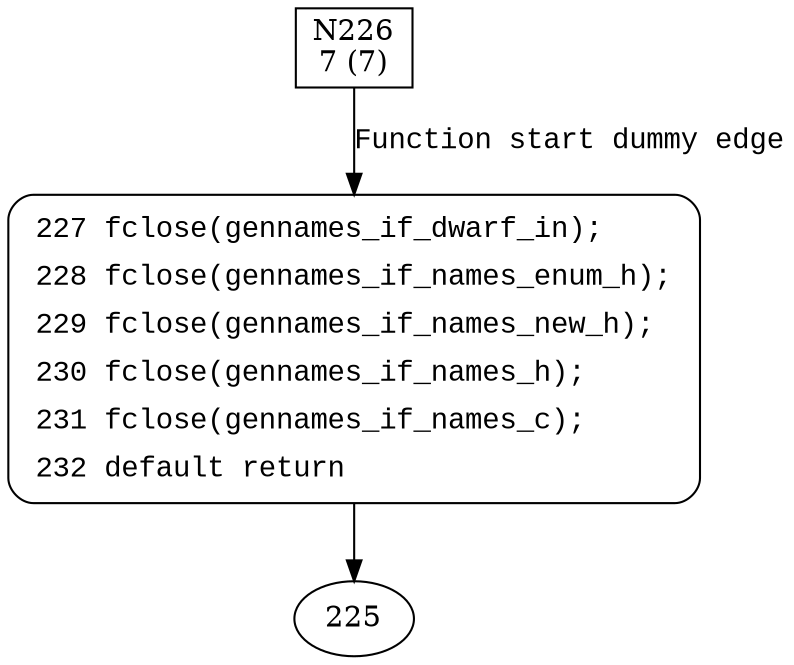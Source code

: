 digraph gennames_iCloseAllFiles {
226 [shape="box" label="N226\n7 (7)"]
227 [shape="box" label="N227\n6 (6)"]
227 [style="filled,bold" penwidth="1" fillcolor="white" fontname="Courier New" shape="Mrecord" label=<<table border="0" cellborder="0" cellpadding="3" bgcolor="white"><tr><td align="right">227</td><td align="left">fclose(gennames_if_dwarf_in);</td></tr><tr><td align="right">228</td><td align="left">fclose(gennames_if_names_enum_h);</td></tr><tr><td align="right">229</td><td align="left">fclose(gennames_if_names_new_h);</td></tr><tr><td align="right">230</td><td align="left">fclose(gennames_if_names_h);</td></tr><tr><td align="right">231</td><td align="left">fclose(gennames_if_names_c);</td></tr><tr><td align="right">232</td><td align="left">default return</td></tr></table>>]
227 -> 225[label=""]
226 -> 227 [label="Function start dummy edge" fontname="Courier New"]
}